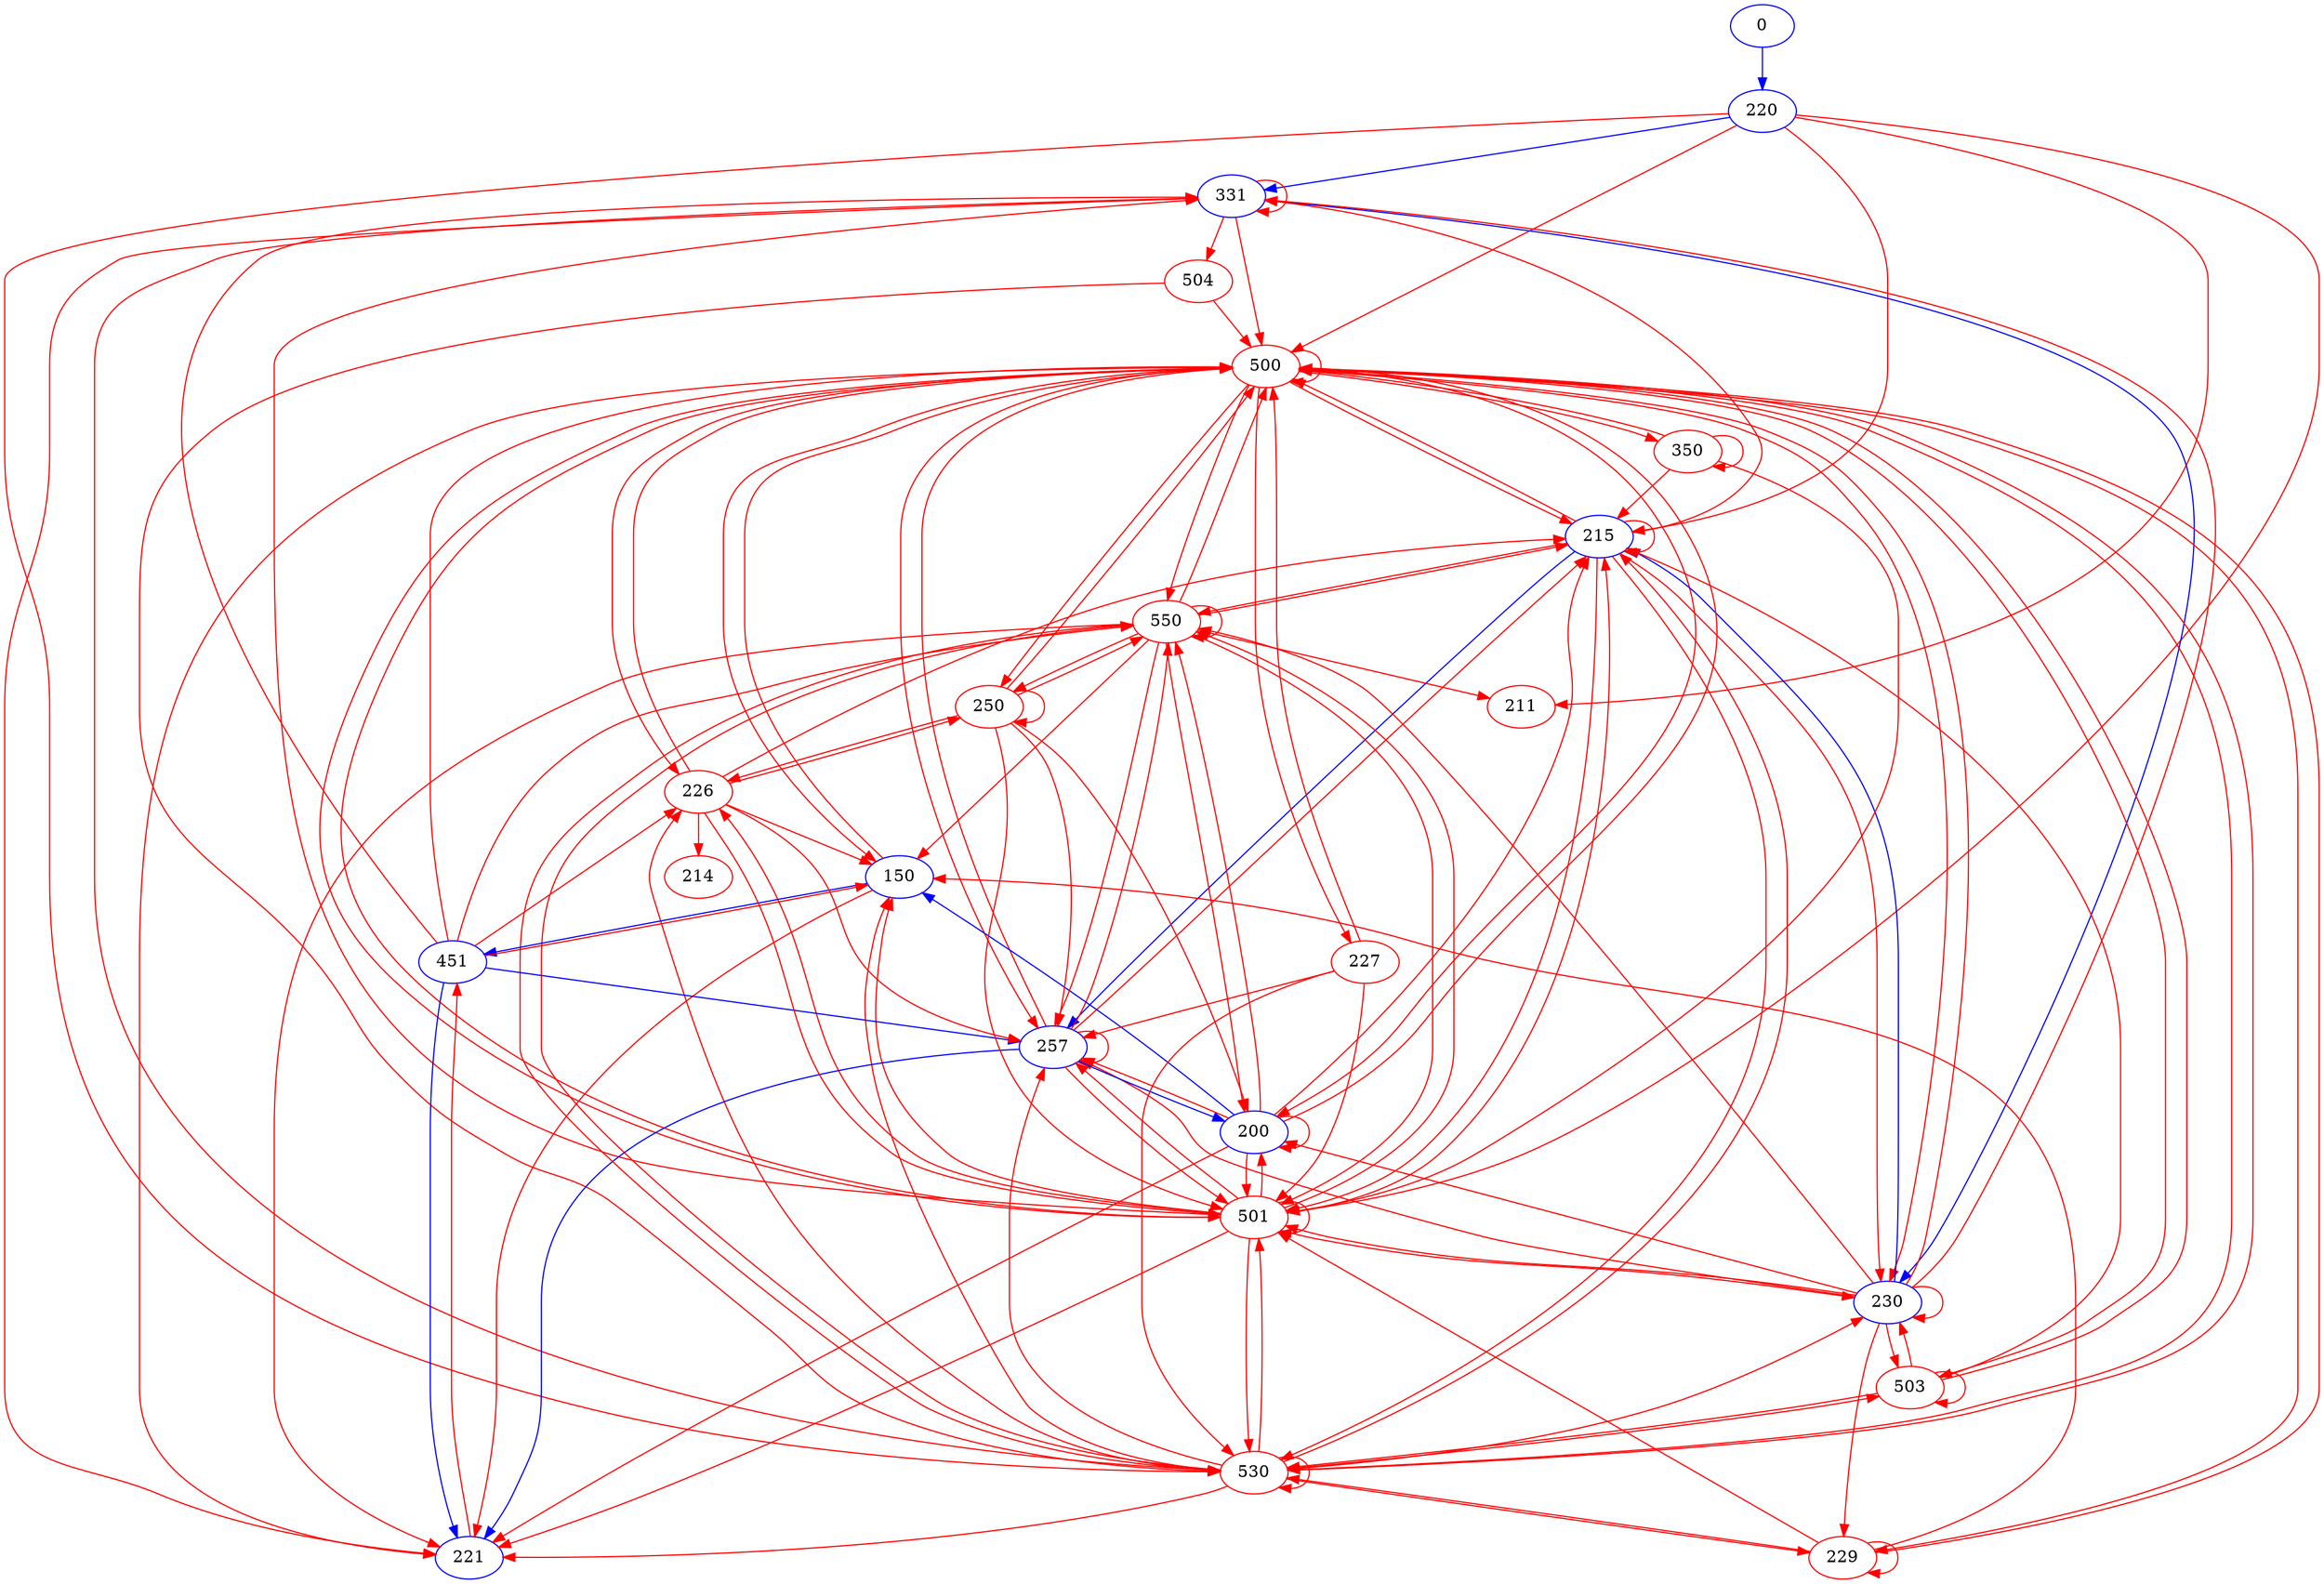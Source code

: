 digraph g {
	node [color=black];
	edge [color=black];
	0	[color=blue];
	220	[color=blue];
	0 -> 220	[key=new_edge,
		color=blue];
	331	[color=blue];
	220 -> 331	[key=new_edge,
		color=blue];
	215	[color=blue];
	220 -> 215	[key=new_edge,
		color=red];
	500	[color=red];
	220 -> 500	[key=new_edge,
		color=red];
	530	[color=red];
	220 -> 530	[key=new_edge,
		color=red];
	501	[color=red];
	220 -> 501	[key=new_edge,
		color=red];
	211	[color=red];
	220 -> 211	[key=new_edge,
		color=red];
	331 -> 331	[key=new_edge,
		color=red];
	230	[color=blue];
	331 -> 230	[key=new_edge,
		color=blue];
	221	[color=blue];
	331 -> 221	[key=new_edge,
		color=red];
	331 -> 500	[key=new_edge,
		color=red];
	331 -> 530	[key=new_edge,
		color=red];
	504	[color=red];
	331 -> 504	[key=new_edge,
		color=red];
	230 -> 331	[key=new_edge,
		color=red];
	230 -> 230	[key=new_edge,
		color=red];
	230 -> 215	[key=new_edge,
		color=blue];
	257	[color=blue];
	230 -> 257	[key=new_edge,
		color=red];
	200	[color=blue];
	230 -> 200	[key=new_edge,
		color=red];
	230 -> 500	[key=new_edge,
		color=red];
	230 -> 501	[key=new_edge,
		color=red];
	550	[color=red];
	230 -> 550	[key=new_edge,
		color=red];
	229	[color=red];
	230 -> 229	[key=new_edge,
		color=red];
	503	[color=red];
	230 -> 503	[key=new_edge,
		color=red];
	215 -> 331	[key=new_edge,
		color=red];
	215 -> 230	[key=new_edge,
		color=red];
	215 -> 215	[key=new_edge,
		color=red];
	215 -> 257	[key=new_edge,
		color=blue];
	215 -> 500	[key=new_edge,
		color=red];
	215 -> 530	[key=new_edge,
		color=red];
	215 -> 501	[key=new_edge,
		color=red];
	215 -> 550	[key=new_edge,
		color=red];
	257 -> 215	[key=new_edge,
		color=red];
	257 -> 257	[key=new_edge,
		color=red];
	257 -> 200	[key=new_edge,
		color=blue];
	257 -> 221	[key=new_edge,
		color=blue];
	257 -> 500	[key=new_edge,
		color=red];
	257 -> 501	[key=new_edge,
		color=red];
	257 -> 550	[key=new_edge,
		color=red];
	200 -> 215	[key=new_edge,
		color=red];
	200 -> 257	[key=new_edge,
		color=red];
	200 -> 200	[key=new_edge,
		color=red];
	150	[color=blue];
	200 -> 150	[key=new_edge,
		color=blue];
	200 -> 221	[key=new_edge,
		color=red];
	200 -> 500	[key=new_edge,
		color=red];
	200 -> 501	[key=new_edge,
		color=red];
	200 -> 550	[key=new_edge,
		color=red];
	451	[color=blue];
	150 -> 451	[key=new_edge,
		color=blue];
	150 -> 221	[key=new_edge,
		color=red];
	150 -> 500	[key=new_edge,
		color=red];
	451 -> 331	[key=new_edge,
		color=red];
	451 -> 257	[key=new_edge,
		color=blue];
	451 -> 150	[key=new_edge,
		color=red];
	451 -> 221	[key=new_edge,
		color=blue];
	451 -> 500	[key=new_edge,
		color=red];
	451 -> 550	[key=new_edge,
		color=red];
	226	[color=red];
	451 -> 226	[key=new_edge,
		color=red];
	221 -> 451	[key=new_edge,
		color=red];
	500 -> 230	[key=new_edge,
		color=red];
	500 -> 215	[key=new_edge,
		color=red];
	500 -> 257	[key=new_edge,
		color=red];
	500 -> 200	[key=new_edge,
		color=red];
	500 -> 150	[key=new_edge,
		color=red];
	500 -> 221	[key=new_edge,
		color=red];
	500 -> 500	[key=new_edge,
		color=red];
	500 -> 530	[key=new_edge,
		color=red];
	500 -> 501	[key=new_edge,
		color=red];
	500 -> 550	[key=new_edge,
		color=red];
	250	[color=red];
	500 -> 250	[key=new_edge,
		color=red];
	500 -> 229	[key=new_edge,
		color=red];
	227	[color=red];
	500 -> 227	[key=new_edge,
		color=red];
	500 -> 503	[key=new_edge,
		color=red];
	350	[color=red];
	500 -> 350	[key=new_edge,
		color=red];
	500 -> 226	[key=new_edge,
		color=red];
	530 -> 230	[key=new_edge,
		color=red];
	530 -> 215	[key=new_edge,
		color=red];
	530 -> 257	[key=new_edge,
		color=red];
	530 -> 150	[key=new_edge,
		color=red];
	530 -> 221	[key=new_edge,
		color=red];
	530 -> 500	[key=new_edge,
		color=red];
	530 -> 530	[key=new_edge,
		color=red];
	530 -> 501	[key=new_edge,
		color=red];
	530 -> 550	[key=new_edge,
		color=red];
	530 -> 229	[key=new_edge,
		color=red];
	530 -> 503	[key=new_edge,
		color=red];
	530 -> 226	[key=new_edge,
		color=red];
	501 -> 331	[key=new_edge,
		color=red];
	501 -> 230	[key=new_edge,
		color=red];
	501 -> 215	[key=new_edge,
		color=red];
	501 -> 257	[key=new_edge,
		color=red];
	501 -> 200	[key=new_edge,
		color=red];
	501 -> 150	[key=new_edge,
		color=red];
	501 -> 221	[key=new_edge,
		color=red];
	501 -> 500	[key=new_edge,
		color=red];
	501 -> 530	[key=new_edge,
		color=red];
	501 -> 501	[key=new_edge,
		color=red];
	501 -> 550	[key=new_edge,
		color=red];
	501 -> 226	[key=new_edge,
		color=red];
	550 -> 215	[key=new_edge,
		color=red];
	550 -> 257	[key=new_edge,
		color=red];
	550 -> 200	[key=new_edge,
		color=red];
	550 -> 150	[key=new_edge,
		color=red];
	550 -> 221	[key=new_edge,
		color=red];
	550 -> 500	[key=new_edge,
		color=red];
	550 -> 530	[key=new_edge,
		color=red];
	550 -> 501	[key=new_edge,
		color=red];
	550 -> 211	[key=new_edge,
		color=red];
	550 -> 550	[key=new_edge,
		color=red];
	550 -> 250	[key=new_edge,
		color=red];
	250 -> 257	[key=new_edge,
		color=red];
	250 -> 200	[key=new_edge,
		color=red];
	250 -> 500	[key=new_edge,
		color=red];
	250 -> 501	[key=new_edge,
		color=red];
	250 -> 550	[key=new_edge,
		color=red];
	250 -> 250	[key=new_edge,
		color=red];
	250 -> 226	[key=new_edge,
		color=red];
	229 -> 150	[key=new_edge,
		color=red];
	229 -> 500	[key=new_edge,
		color=red];
	229 -> 530	[key=new_edge,
		color=red];
	229 -> 501	[key=new_edge,
		color=red];
	229 -> 229	[key=new_edge,
		color=red];
	227 -> 257	[key=new_edge,
		color=red];
	227 -> 500	[key=new_edge,
		color=red];
	227 -> 530	[key=new_edge,
		color=red];
	227 -> 501	[key=new_edge,
		color=red];
	503 -> 230	[key=new_edge,
		color=red];
	503 -> 215	[key=new_edge,
		color=red];
	503 -> 500	[key=new_edge,
		color=red];
	503 -> 530	[key=new_edge,
		color=red];
	503 -> 503	[key=new_edge,
		color=red];
	350 -> 215	[key=new_edge,
		color=red];
	350 -> 500	[key=new_edge,
		color=red];
	350 -> 501	[key=new_edge,
		color=red];
	350 -> 350	[key=new_edge,
		color=red];
	226 -> 215	[key=new_edge,
		color=red];
	226 -> 257	[key=new_edge,
		color=red];
	226 -> 150	[key=new_edge,
		color=red];
	226 -> 500	[key=new_edge,
		color=red];
	226 -> 501	[key=new_edge,
		color=red];
	226 -> 250	[key=new_edge,
		color=red];
	214	[color=red];
	226 -> 214	[key=new_edge,
		color=red];
	504 -> 500	[key=new_edge,
		color=red];
	504 -> 530	[key=new_edge,
		color=red];
}
